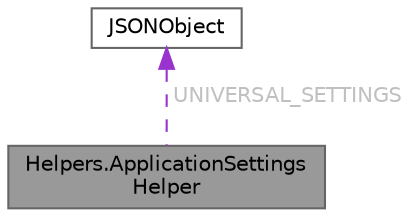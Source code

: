 digraph "Helpers.ApplicationSettingsHelper"
{
 // LATEX_PDF_SIZE
  bgcolor="transparent";
  edge [fontname=Helvetica,fontsize=10,labelfontname=Helvetica,labelfontsize=10];
  node [fontname=Helvetica,fontsize=10,shape=box,height=0.2,width=0.4];
  Node1 [id="Node000001",label="Helpers.ApplicationSettings\lHelper",height=0.2,width=0.4,color="gray40", fillcolor="grey60", style="filled", fontcolor="black",tooltip=" "];
  Node2 -> Node1 [id="edge1_Node000001_Node000002",dir="back",color="darkorchid3",style="dashed",tooltip=" ",label=" UNIVERSAL_SETTINGS",fontcolor="grey" ];
  Node2 [id="Node000002",label="JSONObject",height=0.2,width=0.4,color="gray40", fillcolor="white", style="filled",tooltip=" "];
}
